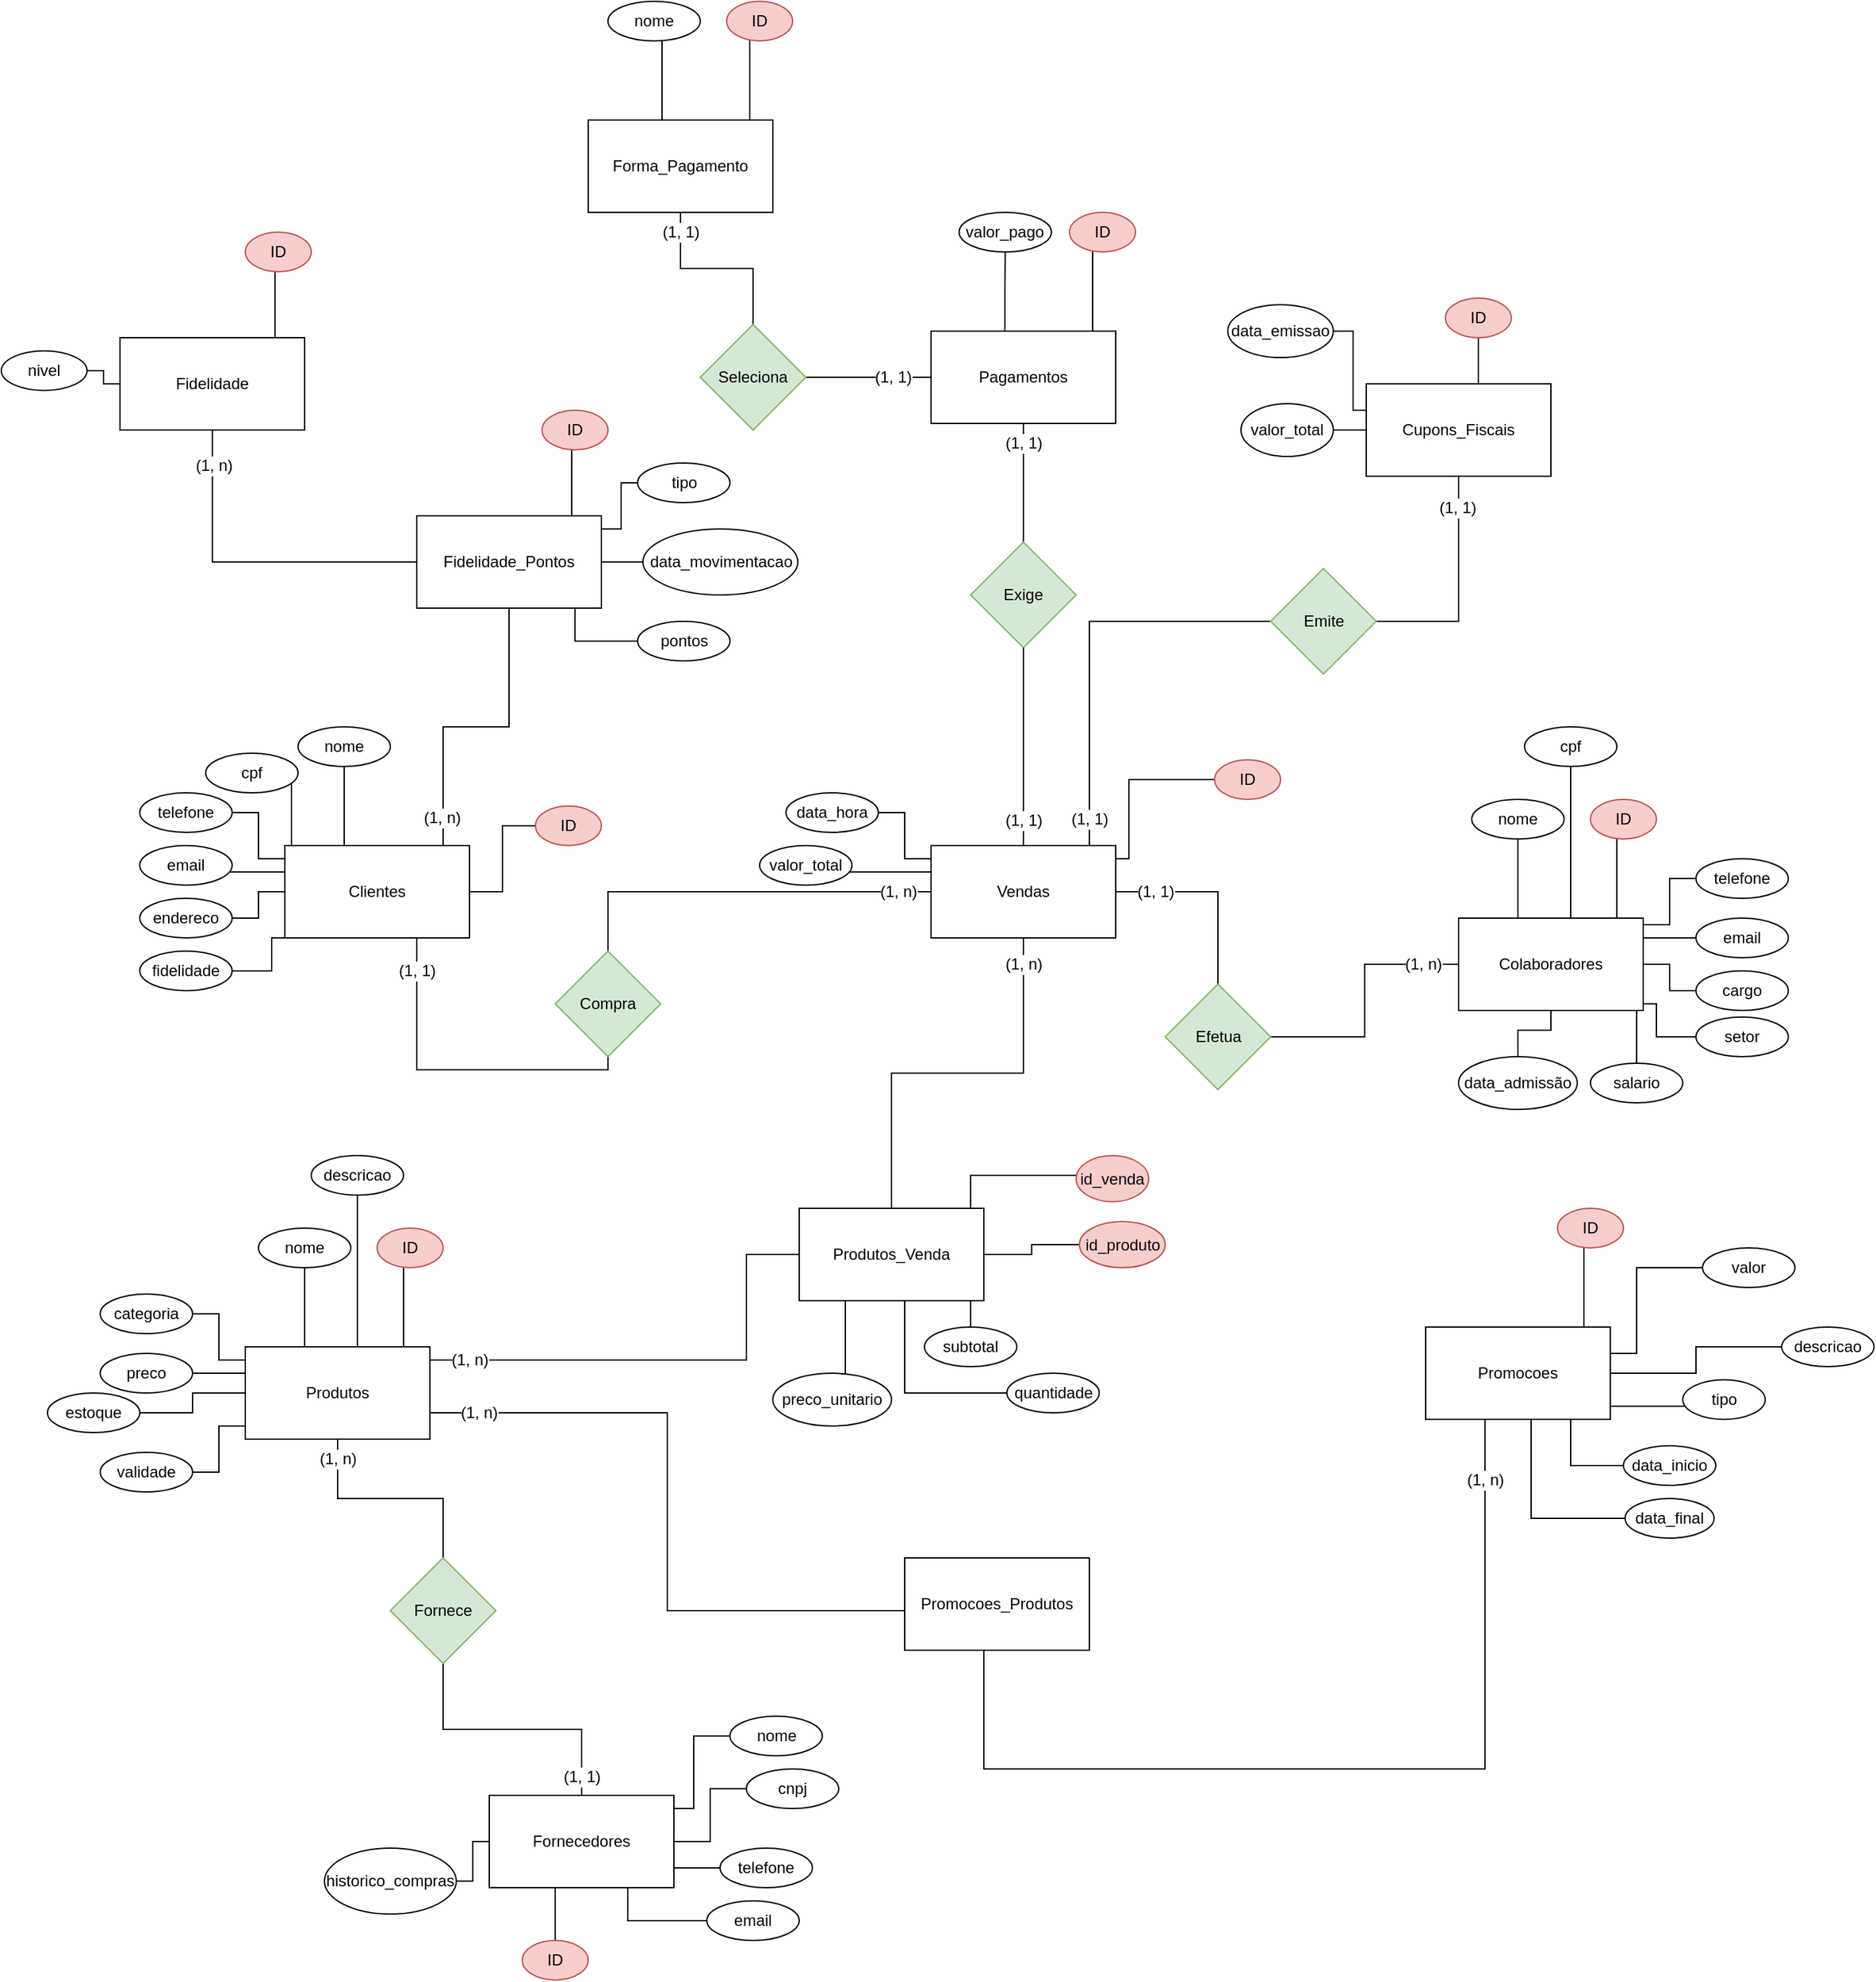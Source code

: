 <mxfile version="26.0.11">
  <diagram name="Página-1" id="WenWml29tyEXJORJTeBx">
    <mxGraphModel dx="1576" dy="1546" grid="1" gridSize="10" guides="1" tooltips="1" connect="1" arrows="1" fold="1" page="0" pageScale="1" pageWidth="1169" pageHeight="827" math="0" shadow="0">
      <root>
        <mxCell id="0" />
        <mxCell id="1" parent="0" />
        <mxCell id="MehZxR0ri4t-mRPPWg_Q-198" style="edgeStyle=orthogonalEdgeStyle;rounded=0;orthogonalLoop=1;jettySize=auto;html=1;fontSize=12;startSize=8;endSize=8;endArrow=none;startFill=0;" edge="1" parent="1" source="MehZxR0ri4t-mRPPWg_Q-12" target="MehZxR0ri4t-mRPPWg_Q-197">
          <mxGeometry relative="1" as="geometry">
            <Array as="points">
              <mxPoint x="10" y="150" />
              <mxPoint x="155" y="150" />
            </Array>
          </mxGeometry>
        </mxCell>
        <mxCell id="MehZxR0ri4t-mRPPWg_Q-203" value="(1, 1)" style="edgeLabel;html=1;align=center;verticalAlign=middle;resizable=0;points=[];fontSize=12;" vertex="1" connectable="0" parent="MehZxR0ri4t-mRPPWg_Q-198">
          <mxGeometry x="-0.626" y="2" relative="1" as="geometry">
            <mxPoint x="-2" y="-23" as="offset" />
          </mxGeometry>
        </mxCell>
        <mxCell id="MehZxR0ri4t-mRPPWg_Q-255" style="edgeStyle=orthogonalEdgeStyle;rounded=0;orthogonalLoop=1;jettySize=auto;html=1;fontSize=12;startSize=8;endSize=8;endArrow=none;startFill=0;" edge="1" parent="1" source="MehZxR0ri4t-mRPPWg_Q-12" target="MehZxR0ri4t-mRPPWg_Q-246">
          <mxGeometry relative="1" as="geometry">
            <Array as="points">
              <mxPoint x="30" y="-110" />
              <mxPoint x="80" y="-110" />
            </Array>
          </mxGeometry>
        </mxCell>
        <mxCell id="MehZxR0ri4t-mRPPWg_Q-258" value="(1, n)" style="edgeLabel;html=1;align=center;verticalAlign=middle;resizable=0;points=[];fontSize=12;" vertex="1" connectable="0" parent="MehZxR0ri4t-mRPPWg_Q-255">
          <mxGeometry x="-0.818" y="1" relative="1" as="geometry">
            <mxPoint as="offset" />
          </mxGeometry>
        </mxCell>
        <mxCell id="MehZxR0ri4t-mRPPWg_Q-12" value="Clientes" style="whiteSpace=wrap;html=1;" vertex="1" parent="1">
          <mxGeometry x="-90" y="-20" width="140" height="70" as="geometry" />
        </mxCell>
        <mxCell id="MehZxR0ri4t-mRPPWg_Q-23" style="edgeStyle=elbowEdgeStyle;rounded=0;orthogonalLoop=1;jettySize=auto;html=1;fontSize=12;startSize=8;endSize=8;endArrow=none;startFill=0;" edge="1" parent="1" source="MehZxR0ri4t-mRPPWg_Q-15" target="MehZxR0ri4t-mRPPWg_Q-12">
          <mxGeometry relative="1" as="geometry" />
        </mxCell>
        <mxCell id="MehZxR0ri4t-mRPPWg_Q-15" value="ID" style="ellipse;whiteSpace=wrap;html=1;align=center;fillColor=#f8cecc;strokeColor=#b85450;" vertex="1" parent="1">
          <mxGeometry x="100" y="-50" width="50" height="30" as="geometry" />
        </mxCell>
        <mxCell id="MehZxR0ri4t-mRPPWg_Q-24" style="edgeStyle=elbowEdgeStyle;rounded=0;orthogonalLoop=1;jettySize=auto;html=1;fontSize=12;startSize=8;endSize=8;endArrow=none;startFill=0;" edge="1" parent="1" source="MehZxR0ri4t-mRPPWg_Q-16" target="MehZxR0ri4t-mRPPWg_Q-12">
          <mxGeometry relative="1" as="geometry" />
        </mxCell>
        <mxCell id="MehZxR0ri4t-mRPPWg_Q-16" value="nome" style="ellipse;whiteSpace=wrap;html=1;align=center;" vertex="1" parent="1">
          <mxGeometry x="-80" y="-110" width="70" height="30" as="geometry" />
        </mxCell>
        <mxCell id="MehZxR0ri4t-mRPPWg_Q-25" style="edgeStyle=elbowEdgeStyle;rounded=0;orthogonalLoop=1;jettySize=auto;html=1;fontSize=12;startSize=8;endSize=8;endArrow=none;startFill=0;" edge="1" parent="1" source="MehZxR0ri4t-mRPPWg_Q-17" target="MehZxR0ri4t-mRPPWg_Q-12">
          <mxGeometry relative="1" as="geometry" />
        </mxCell>
        <mxCell id="MehZxR0ri4t-mRPPWg_Q-17" value="cpf" style="ellipse;whiteSpace=wrap;html=1;align=center;" vertex="1" parent="1">
          <mxGeometry x="-150" y="-90" width="70" height="30" as="geometry" />
        </mxCell>
        <mxCell id="MehZxR0ri4t-mRPPWg_Q-18" value="telefone" style="ellipse;whiteSpace=wrap;html=1;align=center;" vertex="1" parent="1">
          <mxGeometry x="-200" y="-60" width="70" height="30" as="geometry" />
        </mxCell>
        <mxCell id="MehZxR0ri4t-mRPPWg_Q-27" style="edgeStyle=elbowEdgeStyle;rounded=0;orthogonalLoop=1;jettySize=auto;html=1;fontSize=12;startSize=8;endSize=8;endArrow=none;startFill=0;" edge="1" parent="1" source="MehZxR0ri4t-mRPPWg_Q-19" target="MehZxR0ri4t-mRPPWg_Q-12">
          <mxGeometry relative="1" as="geometry">
            <Array as="points">
              <mxPoint x="-100" />
            </Array>
          </mxGeometry>
        </mxCell>
        <mxCell id="MehZxR0ri4t-mRPPWg_Q-19" value="email" style="ellipse;whiteSpace=wrap;html=1;align=center;" vertex="1" parent="1">
          <mxGeometry x="-200" y="-20" width="70" height="30" as="geometry" />
        </mxCell>
        <mxCell id="MehZxR0ri4t-mRPPWg_Q-29" style="edgeStyle=elbowEdgeStyle;rounded=0;orthogonalLoop=1;jettySize=auto;html=1;fontSize=12;startSize=8;endSize=8;endArrow=none;startFill=0;" edge="1" parent="1" source="MehZxR0ri4t-mRPPWg_Q-20" target="MehZxR0ri4t-mRPPWg_Q-12">
          <mxGeometry relative="1" as="geometry" />
        </mxCell>
        <mxCell id="MehZxR0ri4t-mRPPWg_Q-20" value="endereco" style="ellipse;whiteSpace=wrap;html=1;align=center;" vertex="1" parent="1">
          <mxGeometry x="-200" y="20" width="70" height="30" as="geometry" />
        </mxCell>
        <mxCell id="MehZxR0ri4t-mRPPWg_Q-30" style="edgeStyle=elbowEdgeStyle;rounded=0;orthogonalLoop=1;jettySize=auto;html=1;fontSize=12;startSize=8;endSize=8;endArrow=none;startFill=0;" edge="1" parent="1" source="MehZxR0ri4t-mRPPWg_Q-21" target="MehZxR0ri4t-mRPPWg_Q-12">
          <mxGeometry relative="1" as="geometry">
            <Array as="points">
              <mxPoint x="-100" y="50" />
            </Array>
          </mxGeometry>
        </mxCell>
        <mxCell id="MehZxR0ri4t-mRPPWg_Q-21" value="fidelidade" style="ellipse;whiteSpace=wrap;html=1;align=center;" vertex="1" parent="1">
          <mxGeometry x="-200" y="60" width="70" height="30" as="geometry" />
        </mxCell>
        <mxCell id="MehZxR0ri4t-mRPPWg_Q-26" style="edgeStyle=elbowEdgeStyle;rounded=0;orthogonalLoop=1;jettySize=auto;html=1;fontSize=12;startSize=8;endSize=8;endArrow=none;startFill=0;" edge="1" parent="1" source="MehZxR0ri4t-mRPPWg_Q-18" target="MehZxR0ri4t-mRPPWg_Q-12">
          <mxGeometry relative="1" as="geometry">
            <mxPoint x="-10" y="20" as="targetPoint" />
            <Array as="points">
              <mxPoint x="-110" y="-10" />
            </Array>
          </mxGeometry>
        </mxCell>
        <mxCell id="MehZxR0ri4t-mRPPWg_Q-193" style="edgeStyle=orthogonalEdgeStyle;rounded=0;orthogonalLoop=1;jettySize=auto;html=1;exitX=0;exitY=0.5;exitDx=0;exitDy=0;fontSize=12;startSize=8;endSize=8;endArrow=none;startFill=0;" edge="1" parent="1" source="MehZxR0ri4t-mRPPWg_Q-36" target="MehZxR0ri4t-mRPPWg_Q-192">
          <mxGeometry relative="1" as="geometry" />
        </mxCell>
        <mxCell id="MehZxR0ri4t-mRPPWg_Q-205" value="(1, n)" style="edgeLabel;html=1;align=center;verticalAlign=middle;resizable=0;points=[];fontSize=12;" vertex="1" connectable="0" parent="MehZxR0ri4t-mRPPWg_Q-193">
          <mxGeometry x="-0.565" relative="1" as="geometry">
            <mxPoint x="16" as="offset" />
          </mxGeometry>
        </mxCell>
        <mxCell id="MehZxR0ri4t-mRPPWg_Q-36" value="Colaboradores" style="whiteSpace=wrap;html=1;" vertex="1" parent="1">
          <mxGeometry x="800" y="35" width="140" height="70" as="geometry" />
        </mxCell>
        <mxCell id="MehZxR0ri4t-mRPPWg_Q-37" style="edgeStyle=elbowEdgeStyle;rounded=0;orthogonalLoop=1;jettySize=auto;html=1;fontSize=12;startSize=8;endSize=8;endArrow=none;startFill=0;" edge="1" source="MehZxR0ri4t-mRPPWg_Q-38" target="MehZxR0ri4t-mRPPWg_Q-36" parent="1">
          <mxGeometry relative="1" as="geometry" />
        </mxCell>
        <mxCell id="MehZxR0ri4t-mRPPWg_Q-38" value="ID" style="ellipse;whiteSpace=wrap;html=1;align=center;fillColor=#f8cecc;strokeColor=#b85450;" vertex="1" parent="1">
          <mxGeometry x="900" y="-55" width="50" height="30" as="geometry" />
        </mxCell>
        <mxCell id="MehZxR0ri4t-mRPPWg_Q-39" style="edgeStyle=elbowEdgeStyle;rounded=0;orthogonalLoop=1;jettySize=auto;html=1;fontSize=12;startSize=8;endSize=8;endArrow=none;startFill=0;" edge="1" source="MehZxR0ri4t-mRPPWg_Q-40" target="MehZxR0ri4t-mRPPWg_Q-36" parent="1">
          <mxGeometry relative="1" as="geometry" />
        </mxCell>
        <mxCell id="MehZxR0ri4t-mRPPWg_Q-40" value="nome" style="ellipse;whiteSpace=wrap;html=1;align=center;" vertex="1" parent="1">
          <mxGeometry x="810" y="-55" width="70" height="30" as="geometry" />
        </mxCell>
        <mxCell id="MehZxR0ri4t-mRPPWg_Q-41" style="edgeStyle=elbowEdgeStyle;rounded=0;orthogonalLoop=1;jettySize=auto;html=1;fontSize=12;startSize=8;endSize=8;endArrow=none;startFill=0;" edge="1" source="MehZxR0ri4t-mRPPWg_Q-42" target="MehZxR0ri4t-mRPPWg_Q-36" parent="1">
          <mxGeometry relative="1" as="geometry" />
        </mxCell>
        <mxCell id="MehZxR0ri4t-mRPPWg_Q-42" value="cpf" style="ellipse;whiteSpace=wrap;html=1;align=center;" vertex="1" parent="1">
          <mxGeometry x="850" y="-110" width="70" height="30" as="geometry" />
        </mxCell>
        <mxCell id="MehZxR0ri4t-mRPPWg_Q-43" value="telefone" style="ellipse;whiteSpace=wrap;html=1;align=center;" vertex="1" parent="1">
          <mxGeometry x="980" y="-10" width="70" height="30" as="geometry" />
        </mxCell>
        <mxCell id="MehZxR0ri4t-mRPPWg_Q-44" style="edgeStyle=elbowEdgeStyle;rounded=0;orthogonalLoop=1;jettySize=auto;html=1;fontSize=12;startSize=8;endSize=8;endArrow=none;startFill=0;" edge="1" source="MehZxR0ri4t-mRPPWg_Q-45" target="MehZxR0ri4t-mRPPWg_Q-36" parent="1">
          <mxGeometry relative="1" as="geometry">
            <Array as="points">
              <mxPoint x="940" y="60" />
            </Array>
          </mxGeometry>
        </mxCell>
        <mxCell id="MehZxR0ri4t-mRPPWg_Q-45" value="email" style="ellipse;whiteSpace=wrap;html=1;align=center;" vertex="1" parent="1">
          <mxGeometry x="980" y="35" width="70" height="30" as="geometry" />
        </mxCell>
        <mxCell id="MehZxR0ri4t-mRPPWg_Q-46" style="edgeStyle=elbowEdgeStyle;rounded=0;orthogonalLoop=1;jettySize=auto;html=1;fontSize=12;startSize=8;endSize=8;endArrow=none;startFill=0;" edge="1" source="MehZxR0ri4t-mRPPWg_Q-47" target="MehZxR0ri4t-mRPPWg_Q-36" parent="1">
          <mxGeometry relative="1" as="geometry" />
        </mxCell>
        <mxCell id="MehZxR0ri4t-mRPPWg_Q-47" value="cargo" style="ellipse;whiteSpace=wrap;html=1;align=center;" vertex="1" parent="1">
          <mxGeometry x="980" y="75" width="70" height="30" as="geometry" />
        </mxCell>
        <mxCell id="MehZxR0ri4t-mRPPWg_Q-48" style="edgeStyle=elbowEdgeStyle;rounded=0;orthogonalLoop=1;jettySize=auto;html=1;fontSize=12;startSize=8;endSize=8;endArrow=none;startFill=0;" edge="1" source="MehZxR0ri4t-mRPPWg_Q-49" target="MehZxR0ri4t-mRPPWg_Q-36" parent="1">
          <mxGeometry relative="1" as="geometry">
            <Array as="points">
              <mxPoint x="950" y="100" />
            </Array>
          </mxGeometry>
        </mxCell>
        <mxCell id="MehZxR0ri4t-mRPPWg_Q-49" value="setor" style="ellipse;whiteSpace=wrap;html=1;align=center;" vertex="1" parent="1">
          <mxGeometry x="980" y="110" width="70" height="30" as="geometry" />
        </mxCell>
        <mxCell id="MehZxR0ri4t-mRPPWg_Q-50" style="edgeStyle=elbowEdgeStyle;rounded=0;orthogonalLoop=1;jettySize=auto;html=1;fontSize=12;startSize=8;endSize=8;endArrow=none;startFill=0;" edge="1" source="MehZxR0ri4t-mRPPWg_Q-43" target="MehZxR0ri4t-mRPPWg_Q-36" parent="1">
          <mxGeometry relative="1" as="geometry">
            <mxPoint x="880" y="75" as="targetPoint" />
            <Array as="points">
              <mxPoint x="960" y="40" />
            </Array>
          </mxGeometry>
        </mxCell>
        <mxCell id="MehZxR0ri4t-mRPPWg_Q-57" style="edgeStyle=orthogonalEdgeStyle;rounded=0;orthogonalLoop=1;jettySize=auto;html=1;fontSize=12;startSize=8;endSize=8;endArrow=none;startFill=0;" edge="1" parent="1" source="MehZxR0ri4t-mRPPWg_Q-55" target="MehZxR0ri4t-mRPPWg_Q-36">
          <mxGeometry relative="1" as="geometry">
            <Array as="points">
              <mxPoint x="930" y="165" />
            </Array>
          </mxGeometry>
        </mxCell>
        <mxCell id="MehZxR0ri4t-mRPPWg_Q-55" value="salario" style="ellipse;whiteSpace=wrap;html=1;align=center;" vertex="1" parent="1">
          <mxGeometry x="900" y="145" width="70" height="30" as="geometry" />
        </mxCell>
        <mxCell id="MehZxR0ri4t-mRPPWg_Q-58" style="edgeStyle=orthogonalEdgeStyle;rounded=0;orthogonalLoop=1;jettySize=auto;html=1;fontSize=12;startSize=8;endSize=8;endArrow=none;startFill=0;" edge="1" parent="1" source="MehZxR0ri4t-mRPPWg_Q-56" target="MehZxR0ri4t-mRPPWg_Q-36">
          <mxGeometry relative="1" as="geometry" />
        </mxCell>
        <mxCell id="MehZxR0ri4t-mRPPWg_Q-56" value="data_admissão" style="ellipse;whiteSpace=wrap;html=1;align=center;" vertex="1" parent="1">
          <mxGeometry x="800" y="140" width="90" height="40" as="geometry" />
        </mxCell>
        <mxCell id="MehZxR0ri4t-mRPPWg_Q-61" value="Fornecedores" style="whiteSpace=wrap;html=1;" vertex="1" parent="1">
          <mxGeometry x="65" y="700" width="140" height="70" as="geometry" />
        </mxCell>
        <mxCell id="MehZxR0ri4t-mRPPWg_Q-62" style="edgeStyle=elbowEdgeStyle;rounded=0;orthogonalLoop=1;jettySize=auto;html=1;fontSize=12;startSize=8;endSize=8;endArrow=none;startFill=0;" edge="1" source="MehZxR0ri4t-mRPPWg_Q-63" target="MehZxR0ri4t-mRPPWg_Q-61" parent="1">
          <mxGeometry relative="1" as="geometry" />
        </mxCell>
        <mxCell id="MehZxR0ri4t-mRPPWg_Q-63" value="ID" style="ellipse;whiteSpace=wrap;html=1;align=center;fillColor=#f8cecc;strokeColor=#b85450;" vertex="1" parent="1">
          <mxGeometry x="90" y="810" width="50" height="30" as="geometry" />
        </mxCell>
        <mxCell id="MehZxR0ri4t-mRPPWg_Q-64" style="edgeStyle=elbowEdgeStyle;rounded=0;orthogonalLoop=1;jettySize=auto;html=1;fontSize=12;startSize=8;endSize=8;endArrow=none;startFill=0;" edge="1" source="MehZxR0ri4t-mRPPWg_Q-65" target="MehZxR0ri4t-mRPPWg_Q-61" parent="1">
          <mxGeometry relative="1" as="geometry">
            <Array as="points">
              <mxPoint x="220" y="710" />
            </Array>
          </mxGeometry>
        </mxCell>
        <mxCell id="MehZxR0ri4t-mRPPWg_Q-65" value="nome" style="ellipse;whiteSpace=wrap;html=1;align=center;" vertex="1" parent="1">
          <mxGeometry x="247.5" y="640" width="70" height="30" as="geometry" />
        </mxCell>
        <mxCell id="MehZxR0ri4t-mRPPWg_Q-66" style="edgeStyle=elbowEdgeStyle;rounded=0;orthogonalLoop=1;jettySize=auto;html=1;fontSize=12;startSize=8;endSize=8;endArrow=none;startFill=0;" edge="1" source="MehZxR0ri4t-mRPPWg_Q-67" target="MehZxR0ri4t-mRPPWg_Q-61" parent="1">
          <mxGeometry relative="1" as="geometry" />
        </mxCell>
        <mxCell id="MehZxR0ri4t-mRPPWg_Q-67" value="cnpj" style="ellipse;whiteSpace=wrap;html=1;align=center;" vertex="1" parent="1">
          <mxGeometry x="260" y="680" width="70" height="30" as="geometry" />
        </mxCell>
        <mxCell id="MehZxR0ri4t-mRPPWg_Q-68" value="telefone" style="ellipse;whiteSpace=wrap;html=1;align=center;" vertex="1" parent="1">
          <mxGeometry x="240" y="740" width="70" height="30" as="geometry" />
        </mxCell>
        <mxCell id="MehZxR0ri4t-mRPPWg_Q-69" style="edgeStyle=elbowEdgeStyle;rounded=0;orthogonalLoop=1;jettySize=auto;html=1;fontSize=12;startSize=8;endSize=8;endArrow=none;startFill=0;" edge="1" source="MehZxR0ri4t-mRPPWg_Q-70" target="MehZxR0ri4t-mRPPWg_Q-61" parent="1">
          <mxGeometry relative="1" as="geometry">
            <Array as="points">
              <mxPoint x="170" y="795" />
            </Array>
          </mxGeometry>
        </mxCell>
        <mxCell id="MehZxR0ri4t-mRPPWg_Q-70" value="email" style="ellipse;whiteSpace=wrap;html=1;align=center;" vertex="1" parent="1">
          <mxGeometry x="230" y="780" width="70" height="30" as="geometry" />
        </mxCell>
        <mxCell id="MehZxR0ri4t-mRPPWg_Q-71" style="edgeStyle=elbowEdgeStyle;rounded=0;orthogonalLoop=1;jettySize=auto;html=1;fontSize=12;startSize=8;endSize=8;endArrow=none;startFill=0;" edge="1" source="MehZxR0ri4t-mRPPWg_Q-72" target="MehZxR0ri4t-mRPPWg_Q-61" parent="1">
          <mxGeometry relative="1" as="geometry" />
        </mxCell>
        <mxCell id="MehZxR0ri4t-mRPPWg_Q-72" value="historico_compras" style="ellipse;whiteSpace=wrap;html=1;align=center;" vertex="1" parent="1">
          <mxGeometry x="-60" y="740" width="100" height="50" as="geometry" />
        </mxCell>
        <mxCell id="MehZxR0ri4t-mRPPWg_Q-75" style="edgeStyle=elbowEdgeStyle;rounded=0;orthogonalLoop=1;jettySize=auto;html=1;fontSize=12;startSize=8;endSize=8;endArrow=none;startFill=0;" edge="1" source="MehZxR0ri4t-mRPPWg_Q-68" target="MehZxR0ri4t-mRPPWg_Q-61" parent="1">
          <mxGeometry relative="1" as="geometry">
            <mxPoint x="145" y="740" as="targetPoint" />
            <Array as="points">
              <mxPoint x="260" y="750" />
            </Array>
          </mxGeometry>
        </mxCell>
        <mxCell id="MehZxR0ri4t-mRPPWg_Q-213" style="edgeStyle=orthogonalEdgeStyle;rounded=0;orthogonalLoop=1;jettySize=auto;html=1;fontSize=12;startSize=8;endSize=8;endArrow=none;startFill=0;" edge="1" parent="1" source="MehZxR0ri4t-mRPPWg_Q-76" target="MehZxR0ri4t-mRPPWg_Q-155">
          <mxGeometry relative="1" as="geometry">
            <Array as="points">
              <mxPoint x="260" y="370" />
              <mxPoint x="260" y="290" />
            </Array>
          </mxGeometry>
        </mxCell>
        <mxCell id="MehZxR0ri4t-mRPPWg_Q-217" value="(1, n)" style="edgeLabel;html=1;align=center;verticalAlign=middle;resizable=0;points=[];fontSize=12;" vertex="1" connectable="0" parent="MehZxR0ri4t-mRPPWg_Q-213">
          <mxGeometry x="-0.883" relative="1" as="geometry">
            <mxPoint x="9" as="offset" />
          </mxGeometry>
        </mxCell>
        <mxCell id="MehZxR0ri4t-mRPPWg_Q-226" style="edgeStyle=orthogonalEdgeStyle;rounded=0;orthogonalLoop=1;jettySize=auto;html=1;fontSize=12;startSize=8;endSize=8;endArrow=none;startFill=0;" edge="1" parent="1" source="MehZxR0ri4t-mRPPWg_Q-76" target="MehZxR0ri4t-mRPPWg_Q-181">
          <mxGeometry relative="1" as="geometry">
            <mxPoint x="195" y="470" as="targetPoint" />
            <Array as="points">
              <mxPoint x="200" y="410" />
              <mxPoint x="200" y="560" />
            </Array>
          </mxGeometry>
        </mxCell>
        <mxCell id="MehZxR0ri4t-mRPPWg_Q-228" value="(1, n)" style="edgeLabel;html=1;align=center;verticalAlign=middle;resizable=0;points=[];fontSize=12;" vertex="1" connectable="0" parent="MehZxR0ri4t-mRPPWg_Q-226">
          <mxGeometry x="-0.882" y="1" relative="1" as="geometry">
            <mxPoint x="7" y="1" as="offset" />
          </mxGeometry>
        </mxCell>
        <mxCell id="MehZxR0ri4t-mRPPWg_Q-76" value="Produtos" style="whiteSpace=wrap;html=1;" vertex="1" parent="1">
          <mxGeometry x="-120" y="360" width="140" height="70" as="geometry" />
        </mxCell>
        <mxCell id="MehZxR0ri4t-mRPPWg_Q-77" style="edgeStyle=elbowEdgeStyle;rounded=0;orthogonalLoop=1;jettySize=auto;html=1;fontSize=12;startSize=8;endSize=8;endArrow=none;startFill=0;" edge="1" source="MehZxR0ri4t-mRPPWg_Q-78" target="MehZxR0ri4t-mRPPWg_Q-76" parent="1">
          <mxGeometry relative="1" as="geometry" />
        </mxCell>
        <mxCell id="MehZxR0ri4t-mRPPWg_Q-78" value="ID" style="ellipse;whiteSpace=wrap;html=1;align=center;fillColor=#f8cecc;strokeColor=#b85450;" vertex="1" parent="1">
          <mxGeometry x="-20" y="270" width="50" height="30" as="geometry" />
        </mxCell>
        <mxCell id="MehZxR0ri4t-mRPPWg_Q-79" style="edgeStyle=elbowEdgeStyle;rounded=0;orthogonalLoop=1;jettySize=auto;html=1;fontSize=12;startSize=8;endSize=8;endArrow=none;startFill=0;" edge="1" source="MehZxR0ri4t-mRPPWg_Q-80" target="MehZxR0ri4t-mRPPWg_Q-76" parent="1">
          <mxGeometry relative="1" as="geometry" />
        </mxCell>
        <mxCell id="MehZxR0ri4t-mRPPWg_Q-80" value="nome" style="ellipse;whiteSpace=wrap;html=1;align=center;" vertex="1" parent="1">
          <mxGeometry x="-110" y="270" width="70" height="30" as="geometry" />
        </mxCell>
        <mxCell id="MehZxR0ri4t-mRPPWg_Q-81" style="edgeStyle=elbowEdgeStyle;rounded=0;orthogonalLoop=1;jettySize=auto;html=1;fontSize=12;startSize=8;endSize=8;endArrow=none;startFill=0;" edge="1" source="MehZxR0ri4t-mRPPWg_Q-82" target="MehZxR0ri4t-mRPPWg_Q-76" parent="1">
          <mxGeometry relative="1" as="geometry" />
        </mxCell>
        <mxCell id="MehZxR0ri4t-mRPPWg_Q-82" value="descricao" style="ellipse;whiteSpace=wrap;html=1;align=center;" vertex="1" parent="1">
          <mxGeometry x="-70" y="215" width="70" height="30" as="geometry" />
        </mxCell>
        <mxCell id="MehZxR0ri4t-mRPPWg_Q-83" value="categoria" style="ellipse;whiteSpace=wrap;html=1;align=center;" vertex="1" parent="1">
          <mxGeometry x="-230" y="320" width="70" height="30" as="geometry" />
        </mxCell>
        <mxCell id="MehZxR0ri4t-mRPPWg_Q-84" style="edgeStyle=elbowEdgeStyle;rounded=0;orthogonalLoop=1;jettySize=auto;html=1;fontSize=12;startSize=8;endSize=8;endArrow=none;startFill=0;" edge="1" source="MehZxR0ri4t-mRPPWg_Q-85" target="MehZxR0ri4t-mRPPWg_Q-76" parent="1">
          <mxGeometry relative="1" as="geometry">
            <Array as="points">
              <mxPoint x="20" y="385" />
            </Array>
          </mxGeometry>
        </mxCell>
        <mxCell id="MehZxR0ri4t-mRPPWg_Q-85" value="preco" style="ellipse;whiteSpace=wrap;html=1;align=center;" vertex="1" parent="1">
          <mxGeometry x="-230" y="365" width="70" height="30" as="geometry" />
        </mxCell>
        <mxCell id="MehZxR0ri4t-mRPPWg_Q-86" style="edgeStyle=elbowEdgeStyle;rounded=0;orthogonalLoop=1;jettySize=auto;html=1;fontSize=12;startSize=8;endSize=8;endArrow=none;startFill=0;" edge="1" source="MehZxR0ri4t-mRPPWg_Q-87" target="MehZxR0ri4t-mRPPWg_Q-76" parent="1">
          <mxGeometry relative="1" as="geometry" />
        </mxCell>
        <mxCell id="MehZxR0ri4t-mRPPWg_Q-87" value="estoque" style="ellipse;whiteSpace=wrap;html=1;align=center;" vertex="1" parent="1">
          <mxGeometry x="-270" y="395" width="70" height="30" as="geometry" />
        </mxCell>
        <mxCell id="MehZxR0ri4t-mRPPWg_Q-88" style="edgeStyle=elbowEdgeStyle;rounded=0;orthogonalLoop=1;jettySize=auto;html=1;fontSize=12;startSize=8;endSize=8;endArrow=none;startFill=0;" edge="1" source="MehZxR0ri4t-mRPPWg_Q-89" target="MehZxR0ri4t-mRPPWg_Q-76" parent="1">
          <mxGeometry relative="1" as="geometry">
            <Array as="points">
              <mxPoint x="-140" y="420" />
            </Array>
          </mxGeometry>
        </mxCell>
        <mxCell id="MehZxR0ri4t-mRPPWg_Q-89" value="validade" style="ellipse;whiteSpace=wrap;html=1;align=center;" vertex="1" parent="1">
          <mxGeometry x="-230" y="440" width="70" height="30" as="geometry" />
        </mxCell>
        <mxCell id="MehZxR0ri4t-mRPPWg_Q-90" style="edgeStyle=elbowEdgeStyle;rounded=0;orthogonalLoop=1;jettySize=auto;html=1;fontSize=12;startSize=8;endSize=8;endArrow=none;startFill=0;" edge="1" source="MehZxR0ri4t-mRPPWg_Q-83" target="MehZxR0ri4t-mRPPWg_Q-76" parent="1">
          <mxGeometry relative="1" as="geometry">
            <mxPoint x="-40" y="400" as="targetPoint" />
            <Array as="points">
              <mxPoint x="-140" y="370" />
            </Array>
          </mxGeometry>
        </mxCell>
        <mxCell id="MehZxR0ri4t-mRPPWg_Q-196" style="edgeStyle=orthogonalEdgeStyle;rounded=0;orthogonalLoop=1;jettySize=auto;html=1;exitX=1;exitY=0.5;exitDx=0;exitDy=0;fontSize=12;startSize=8;endSize=8;endArrow=none;startFill=0;" edge="1" parent="1" source="MehZxR0ri4t-mRPPWg_Q-95" target="MehZxR0ri4t-mRPPWg_Q-192">
          <mxGeometry relative="1" as="geometry" />
        </mxCell>
        <mxCell id="MehZxR0ri4t-mRPPWg_Q-207" value="(1, 1)" style="edgeLabel;html=1;align=center;verticalAlign=middle;resizable=0;points=[];fontSize=12;" vertex="1" connectable="0" parent="MehZxR0ri4t-mRPPWg_Q-196">
          <mxGeometry x="-0.726" y="3" relative="1" as="geometry">
            <mxPoint x="10" y="3" as="offset" />
          </mxGeometry>
        </mxCell>
        <mxCell id="MehZxR0ri4t-mRPPWg_Q-200" style="edgeStyle=orthogonalEdgeStyle;rounded=0;orthogonalLoop=1;jettySize=auto;html=1;fontSize=12;startSize=8;endSize=8;endArrow=none;startFill=0;" edge="1" parent="1" source="MehZxR0ri4t-mRPPWg_Q-95" target="MehZxR0ri4t-mRPPWg_Q-197">
          <mxGeometry relative="1" as="geometry">
            <Array as="points">
              <mxPoint x="155" y="15" />
            </Array>
          </mxGeometry>
        </mxCell>
        <mxCell id="MehZxR0ri4t-mRPPWg_Q-204" value="(1, n)" style="edgeLabel;html=1;align=center;verticalAlign=middle;resizable=0;points=[];fontSize=12;" vertex="1" connectable="0" parent="MehZxR0ri4t-mRPPWg_Q-200">
          <mxGeometry x="-0.867" y="5" relative="1" as="geometry">
            <mxPoint x="-6" y="-5" as="offset" />
          </mxGeometry>
        </mxCell>
        <mxCell id="MehZxR0ri4t-mRPPWg_Q-214" style="edgeStyle=orthogonalEdgeStyle;rounded=0;orthogonalLoop=1;jettySize=auto;html=1;fontSize=12;startSize=8;endSize=8;endArrow=none;startFill=0;" edge="1" parent="1" source="MehZxR0ri4t-mRPPWg_Q-95" target="MehZxR0ri4t-mRPPWg_Q-155">
          <mxGeometry relative="1" as="geometry" />
        </mxCell>
        <mxCell id="MehZxR0ri4t-mRPPWg_Q-218" value="(1, n)" style="edgeLabel;html=1;align=center;verticalAlign=middle;resizable=0;points=[];fontSize=12;" vertex="1" connectable="0" parent="MehZxR0ri4t-mRPPWg_Q-214">
          <mxGeometry x="-0.937" y="-1" relative="1" as="geometry">
            <mxPoint x="1" y="10" as="offset" />
          </mxGeometry>
        </mxCell>
        <mxCell id="MehZxR0ri4t-mRPPWg_Q-95" value="Vendas" style="whiteSpace=wrap;html=1;" vertex="1" parent="1">
          <mxGeometry x="400" y="-20" width="140" height="70" as="geometry" />
        </mxCell>
        <mxCell id="MehZxR0ri4t-mRPPWg_Q-96" style="edgeStyle=elbowEdgeStyle;rounded=0;orthogonalLoop=1;jettySize=auto;html=1;fontSize=12;startSize=8;endSize=8;endArrow=none;startFill=0;" edge="1" source="MehZxR0ri4t-mRPPWg_Q-97" target="MehZxR0ri4t-mRPPWg_Q-95" parent="1">
          <mxGeometry relative="1" as="geometry">
            <Array as="points">
              <mxPoint x="550" y="-10" />
            </Array>
          </mxGeometry>
        </mxCell>
        <mxCell id="MehZxR0ri4t-mRPPWg_Q-97" value="ID" style="ellipse;whiteSpace=wrap;html=1;align=center;fillColor=#f8cecc;strokeColor=#b85450;" vertex="1" parent="1">
          <mxGeometry x="615" y="-85" width="50" height="30" as="geometry" />
        </mxCell>
        <mxCell id="MehZxR0ri4t-mRPPWg_Q-102" value="data_hora" style="ellipse;whiteSpace=wrap;html=1;align=center;" vertex="1" parent="1">
          <mxGeometry x="290" y="-60" width="70" height="30" as="geometry" />
        </mxCell>
        <mxCell id="MehZxR0ri4t-mRPPWg_Q-103" style="edgeStyle=elbowEdgeStyle;rounded=0;orthogonalLoop=1;jettySize=auto;html=1;fontSize=12;startSize=8;endSize=8;endArrow=none;startFill=0;" edge="1" source="MehZxR0ri4t-mRPPWg_Q-104" target="MehZxR0ri4t-mRPPWg_Q-95" parent="1">
          <mxGeometry relative="1" as="geometry">
            <Array as="points">
              <mxPoint x="390" />
            </Array>
          </mxGeometry>
        </mxCell>
        <mxCell id="MehZxR0ri4t-mRPPWg_Q-104" value="valor_total" style="ellipse;whiteSpace=wrap;html=1;align=center;" vertex="1" parent="1">
          <mxGeometry x="270" y="-20" width="70" height="30" as="geometry" />
        </mxCell>
        <mxCell id="MehZxR0ri4t-mRPPWg_Q-107" style="edgeStyle=elbowEdgeStyle;rounded=0;orthogonalLoop=1;jettySize=auto;html=1;fontSize=12;startSize=8;endSize=8;endArrow=none;startFill=0;" edge="1" source="MehZxR0ri4t-mRPPWg_Q-102" target="MehZxR0ri4t-mRPPWg_Q-95" parent="1">
          <mxGeometry relative="1" as="geometry">
            <mxPoint x="480" y="20" as="targetPoint" />
            <Array as="points">
              <mxPoint x="380" y="-10" />
            </Array>
          </mxGeometry>
        </mxCell>
        <mxCell id="MehZxR0ri4t-mRPPWg_Q-235" style="edgeStyle=orthogonalEdgeStyle;rounded=0;orthogonalLoop=1;jettySize=auto;html=1;fontSize=12;startSize=8;endSize=8;endArrow=none;startFill=0;" edge="1" parent="1" source="MehZxR0ri4t-mRPPWg_Q-108" target="MehZxR0ri4t-mRPPWg_Q-234">
          <mxGeometry relative="1" as="geometry" />
        </mxCell>
        <mxCell id="MehZxR0ri4t-mRPPWg_Q-242" value="(1, 1)" style="edgeLabel;html=1;align=center;verticalAlign=middle;resizable=0;points=[];fontSize=12;" vertex="1" connectable="0" parent="MehZxR0ri4t-mRPPWg_Q-235">
          <mxGeometry x="-0.68" relative="1" as="geometry">
            <mxPoint as="offset" />
          </mxGeometry>
        </mxCell>
        <mxCell id="MehZxR0ri4t-mRPPWg_Q-108" value="Pagamentos" style="whiteSpace=wrap;html=1;" vertex="1" parent="1">
          <mxGeometry x="400" y="-410" width="140" height="70" as="geometry" />
        </mxCell>
        <mxCell id="MehZxR0ri4t-mRPPWg_Q-109" style="edgeStyle=elbowEdgeStyle;rounded=0;orthogonalLoop=1;jettySize=auto;html=1;fontSize=12;startSize=8;endSize=8;endArrow=none;startFill=0;" edge="1" source="MehZxR0ri4t-mRPPWg_Q-110" target="MehZxR0ri4t-mRPPWg_Q-108" parent="1">
          <mxGeometry relative="1" as="geometry" />
        </mxCell>
        <mxCell id="MehZxR0ri4t-mRPPWg_Q-110" value="ID" style="ellipse;whiteSpace=wrap;html=1;align=center;fillColor=#f8cecc;strokeColor=#b85450;" vertex="1" parent="1">
          <mxGeometry x="505" y="-500" width="50" height="30" as="geometry" />
        </mxCell>
        <mxCell id="MehZxR0ri4t-mRPPWg_Q-116" style="edgeStyle=elbowEdgeStyle;rounded=0;orthogonalLoop=1;jettySize=auto;html=1;fontSize=12;startSize=8;endSize=8;endArrow=none;startFill=0;" edge="1" source="MehZxR0ri4t-mRPPWg_Q-117" target="MehZxR0ri4t-mRPPWg_Q-108" parent="1">
          <mxGeometry relative="1" as="geometry">
            <Array as="points">
              <mxPoint x="456" y="-440" />
            </Array>
          </mxGeometry>
        </mxCell>
        <mxCell id="MehZxR0ri4t-mRPPWg_Q-117" value="valor_pago" style="ellipse;whiteSpace=wrap;html=1;align=center;" vertex="1" parent="1">
          <mxGeometry x="421.25" y="-500" width="70" height="30" as="geometry" />
        </mxCell>
        <mxCell id="MehZxR0ri4t-mRPPWg_Q-121" value="Cupons_Fiscais" style="whiteSpace=wrap;html=1;" vertex="1" parent="1">
          <mxGeometry x="730" y="-370" width="140" height="70" as="geometry" />
        </mxCell>
        <mxCell id="MehZxR0ri4t-mRPPWg_Q-122" style="edgeStyle=elbowEdgeStyle;rounded=0;orthogonalLoop=1;jettySize=auto;html=1;fontSize=12;startSize=8;endSize=8;endArrow=none;startFill=0;" edge="1" source="MehZxR0ri4t-mRPPWg_Q-123" target="MehZxR0ri4t-mRPPWg_Q-121" parent="1">
          <mxGeometry relative="1" as="geometry" />
        </mxCell>
        <mxCell id="MehZxR0ri4t-mRPPWg_Q-123" value="ID" style="ellipse;whiteSpace=wrap;html=1;align=center;fillColor=#f8cecc;strokeColor=#b85450;" vertex="1" parent="1">
          <mxGeometry x="790" y="-435" width="50" height="30" as="geometry" />
        </mxCell>
        <mxCell id="MehZxR0ri4t-mRPPWg_Q-126" style="edgeStyle=elbowEdgeStyle;rounded=0;orthogonalLoop=1;jettySize=auto;html=1;fontSize=12;startSize=8;endSize=8;endArrow=none;startFill=0;" edge="1" source="MehZxR0ri4t-mRPPWg_Q-127" target="MehZxR0ri4t-mRPPWg_Q-121" parent="1">
          <mxGeometry relative="1" as="geometry">
            <Array as="points">
              <mxPoint x="720" y="-350" />
            </Array>
          </mxGeometry>
        </mxCell>
        <mxCell id="MehZxR0ri4t-mRPPWg_Q-127" value="data_emissao" style="ellipse;whiteSpace=wrap;html=1;align=center;" vertex="1" parent="1">
          <mxGeometry x="625" y="-430" width="80" height="40" as="geometry" />
        </mxCell>
        <mxCell id="MehZxR0ri4t-mRPPWg_Q-128" style="edgeStyle=elbowEdgeStyle;rounded=0;orthogonalLoop=1;jettySize=auto;html=1;fontSize=12;startSize=8;endSize=8;endArrow=none;startFill=0;" edge="1" source="MehZxR0ri4t-mRPPWg_Q-129" target="MehZxR0ri4t-mRPPWg_Q-121" parent="1">
          <mxGeometry relative="1" as="geometry" />
        </mxCell>
        <mxCell id="MehZxR0ri4t-mRPPWg_Q-129" value="valor_total" style="ellipse;whiteSpace=wrap;html=1;align=center;" vertex="1" parent="1">
          <mxGeometry x="635" y="-355" width="70" height="40" as="geometry" />
        </mxCell>
        <mxCell id="MehZxR0ri4t-mRPPWg_Q-130" value="Fidelidade" style="whiteSpace=wrap;html=1;" vertex="1" parent="1">
          <mxGeometry x="-215" y="-405" width="140" height="70" as="geometry" />
        </mxCell>
        <mxCell id="MehZxR0ri4t-mRPPWg_Q-131" style="edgeStyle=elbowEdgeStyle;rounded=0;orthogonalLoop=1;jettySize=auto;html=1;fontSize=12;startSize=8;endSize=8;endArrow=none;startFill=0;" edge="1" source="MehZxR0ri4t-mRPPWg_Q-132" target="MehZxR0ri4t-mRPPWg_Q-130" parent="1">
          <mxGeometry relative="1" as="geometry" />
        </mxCell>
        <mxCell id="MehZxR0ri4t-mRPPWg_Q-132" value="ID" style="ellipse;whiteSpace=wrap;html=1;align=center;fillColor=#f8cecc;strokeColor=#b85450;" vertex="1" parent="1">
          <mxGeometry x="-120" y="-485" width="50" height="30" as="geometry" />
        </mxCell>
        <mxCell id="MehZxR0ri4t-mRPPWg_Q-137" style="edgeStyle=elbowEdgeStyle;rounded=0;orthogonalLoop=1;jettySize=auto;html=1;fontSize=12;startSize=8;endSize=8;endArrow=none;startFill=0;" edge="1" source="MehZxR0ri4t-mRPPWg_Q-138" target="MehZxR0ri4t-mRPPWg_Q-130" parent="1">
          <mxGeometry relative="1" as="geometry" />
        </mxCell>
        <mxCell id="MehZxR0ri4t-mRPPWg_Q-138" value="nivel" style="ellipse;whiteSpace=wrap;html=1;align=center;" vertex="1" parent="1">
          <mxGeometry x="-305" y="-395" width="65" height="30" as="geometry" />
        </mxCell>
        <mxCell id="MehZxR0ri4t-mRPPWg_Q-227" style="edgeStyle=orthogonalEdgeStyle;rounded=0;orthogonalLoop=1;jettySize=auto;html=1;fontSize=12;startSize=8;endSize=8;endArrow=none;startFill=0;" edge="1" parent="1" source="MehZxR0ri4t-mRPPWg_Q-141" target="MehZxR0ri4t-mRPPWg_Q-181">
          <mxGeometry relative="1" as="geometry">
            <mxPoint x="195" y="550" as="targetPoint" />
            <Array as="points">
              <mxPoint x="820" y="680" />
              <mxPoint x="440" y="680" />
            </Array>
          </mxGeometry>
        </mxCell>
        <mxCell id="MehZxR0ri4t-mRPPWg_Q-229" value="(1, n)" style="edgeLabel;html=1;align=center;verticalAlign=middle;resizable=0;points=[];fontSize=12;" vertex="1" connectable="0" parent="MehZxR0ri4t-mRPPWg_Q-227">
          <mxGeometry x="-0.875" relative="1" as="geometry">
            <mxPoint as="offset" />
          </mxGeometry>
        </mxCell>
        <mxCell id="MehZxR0ri4t-mRPPWg_Q-141" value="Promocoes" style="whiteSpace=wrap;html=1;" vertex="1" parent="1">
          <mxGeometry x="775" y="345" width="140" height="70" as="geometry" />
        </mxCell>
        <mxCell id="MehZxR0ri4t-mRPPWg_Q-142" style="edgeStyle=elbowEdgeStyle;rounded=0;orthogonalLoop=1;jettySize=auto;html=1;fontSize=12;startSize=8;endSize=8;endArrow=none;startFill=0;" edge="1" source="MehZxR0ri4t-mRPPWg_Q-143" target="MehZxR0ri4t-mRPPWg_Q-141" parent="1">
          <mxGeometry relative="1" as="geometry" />
        </mxCell>
        <mxCell id="MehZxR0ri4t-mRPPWg_Q-143" value="ID" style="ellipse;whiteSpace=wrap;html=1;align=center;fillColor=#f8cecc;strokeColor=#b85450;" vertex="1" parent="1">
          <mxGeometry x="875" y="255" width="50" height="30" as="geometry" />
        </mxCell>
        <mxCell id="MehZxR0ri4t-mRPPWg_Q-144" style="edgeStyle=elbowEdgeStyle;rounded=0;orthogonalLoop=1;jettySize=auto;html=1;fontSize=12;startSize=8;endSize=8;endArrow=none;startFill=0;" edge="1" source="MehZxR0ri4t-mRPPWg_Q-145" target="MehZxR0ri4t-mRPPWg_Q-141" parent="1">
          <mxGeometry relative="1" as="geometry">
            <mxPoint x="1080.308" y="435" as="targetPoint" />
          </mxGeometry>
        </mxCell>
        <mxCell id="MehZxR0ri4t-mRPPWg_Q-145" value="descricao" style="ellipse;whiteSpace=wrap;html=1;align=center;" vertex="1" parent="1">
          <mxGeometry x="1045" y="345" width="70" height="30" as="geometry" />
        </mxCell>
        <mxCell id="MehZxR0ri4t-mRPPWg_Q-146" style="edgeStyle=elbowEdgeStyle;rounded=0;orthogonalLoop=1;jettySize=auto;html=1;fontSize=12;startSize=8;endSize=8;endArrow=none;startFill=0;" edge="1" source="MehZxR0ri4t-mRPPWg_Q-147" target="MehZxR0ri4t-mRPPWg_Q-141" parent="1">
          <mxGeometry relative="1" as="geometry">
            <mxPoint x="1040.308" y="435" as="targetPoint" />
            <Array as="points">
              <mxPoint x="935" y="405" />
            </Array>
          </mxGeometry>
        </mxCell>
        <mxCell id="MehZxR0ri4t-mRPPWg_Q-147" value="tipo" style="ellipse;whiteSpace=wrap;html=1;align=center;" vertex="1" parent="1">
          <mxGeometry x="970" y="385" width="62.5" height="30" as="geometry" />
        </mxCell>
        <mxCell id="MehZxR0ri4t-mRPPWg_Q-148" value="valor" style="ellipse;whiteSpace=wrap;html=1;align=center;" vertex="1" parent="1">
          <mxGeometry x="985" y="285" width="70" height="30" as="geometry" />
        </mxCell>
        <mxCell id="MehZxR0ri4t-mRPPWg_Q-149" style="edgeStyle=elbowEdgeStyle;rounded=0;orthogonalLoop=1;jettySize=auto;html=1;fontSize=12;startSize=8;endSize=8;endArrow=none;startFill=0;" edge="1" source="MehZxR0ri4t-mRPPWg_Q-150" target="MehZxR0ri4t-mRPPWg_Q-141" parent="1">
          <mxGeometry relative="1" as="geometry">
            <mxPoint x="1035" y="455" as="targetPoint" />
            <Array as="points">
              <mxPoint x="885" y="425" />
            </Array>
          </mxGeometry>
        </mxCell>
        <mxCell id="MehZxR0ri4t-mRPPWg_Q-150" value="data_inicio" style="ellipse;whiteSpace=wrap;html=1;align=center;" vertex="1" parent="1">
          <mxGeometry x="925" y="435" width="70" height="30" as="geometry" />
        </mxCell>
        <mxCell id="MehZxR0ri4t-mRPPWg_Q-151" style="edgeStyle=elbowEdgeStyle;rounded=0;orthogonalLoop=1;jettySize=auto;html=1;fontSize=12;startSize=8;endSize=8;endArrow=none;startFill=0;" edge="1" source="MehZxR0ri4t-mRPPWg_Q-152" target="MehZxR0ri4t-mRPPWg_Q-141" parent="1">
          <mxGeometry relative="1" as="geometry">
            <mxPoint x="1035" y="470" as="targetPoint" />
            <Array as="points">
              <mxPoint x="855" y="435" />
            </Array>
          </mxGeometry>
        </mxCell>
        <mxCell id="MehZxR0ri4t-mRPPWg_Q-152" value="data_final" style="ellipse;whiteSpace=wrap;html=1;align=center;" vertex="1" parent="1">
          <mxGeometry x="926.25" y="475" width="67.5" height="30" as="geometry" />
        </mxCell>
        <mxCell id="MehZxR0ri4t-mRPPWg_Q-153" style="edgeStyle=elbowEdgeStyle;rounded=0;orthogonalLoop=1;jettySize=auto;html=1;fontSize=12;startSize=8;endSize=8;endArrow=none;startFill=0;" edge="1" source="MehZxR0ri4t-mRPPWg_Q-148" target="MehZxR0ri4t-mRPPWg_Q-141" parent="1">
          <mxGeometry relative="1" as="geometry">
            <mxPoint x="1035" y="445" as="targetPoint" />
            <Array as="points">
              <mxPoint x="935" y="365" />
            </Array>
          </mxGeometry>
        </mxCell>
        <mxCell id="MehZxR0ri4t-mRPPWg_Q-155" value="Produtos_Venda" style="whiteSpace=wrap;html=1;" vertex="1" parent="1">
          <mxGeometry x="300" y="255" width="140" height="70" as="geometry" />
        </mxCell>
        <mxCell id="MehZxR0ri4t-mRPPWg_Q-162" value="quantidade" style="ellipse;whiteSpace=wrap;html=1;align=center;" vertex="1" parent="1">
          <mxGeometry x="457.5" y="380" width="70" height="30" as="geometry" />
        </mxCell>
        <mxCell id="MehZxR0ri4t-mRPPWg_Q-163" style="edgeStyle=elbowEdgeStyle;rounded=0;orthogonalLoop=1;jettySize=auto;html=1;fontSize=12;startSize=8;endSize=8;endArrow=none;startFill=0;" edge="1" source="MehZxR0ri4t-mRPPWg_Q-164" target="MehZxR0ri4t-mRPPWg_Q-155" parent="1">
          <mxGeometry relative="1" as="geometry">
            <Array as="points">
              <mxPoint x="430" y="335" />
            </Array>
          </mxGeometry>
        </mxCell>
        <mxCell id="MehZxR0ri4t-mRPPWg_Q-164" value="subtotal" style="ellipse;whiteSpace=wrap;html=1;align=center;" vertex="1" parent="1">
          <mxGeometry x="395" y="345" width="70" height="30" as="geometry" />
        </mxCell>
        <mxCell id="MehZxR0ri4t-mRPPWg_Q-165" style="edgeStyle=elbowEdgeStyle;rounded=0;orthogonalLoop=1;jettySize=auto;html=1;fontSize=12;startSize=8;endSize=8;endArrow=none;startFill=0;" edge="1" source="MehZxR0ri4t-mRPPWg_Q-166" target="MehZxR0ri4t-mRPPWg_Q-155" parent="1">
          <mxGeometry relative="1" as="geometry" />
        </mxCell>
        <mxCell id="MehZxR0ri4t-mRPPWg_Q-166" value="preco_unitario" style="ellipse;whiteSpace=wrap;html=1;align=center;" vertex="1" parent="1">
          <mxGeometry x="280" y="380" width="90" height="40" as="geometry" />
        </mxCell>
        <mxCell id="MehZxR0ri4t-mRPPWg_Q-167" style="edgeStyle=elbowEdgeStyle;rounded=0;orthogonalLoop=1;jettySize=auto;html=1;fontSize=12;startSize=8;endSize=8;endArrow=none;startFill=0;" edge="1" source="MehZxR0ri4t-mRPPWg_Q-162" target="MehZxR0ri4t-mRPPWg_Q-155" parent="1">
          <mxGeometry relative="1" as="geometry">
            <mxPoint x="380" y="295" as="targetPoint" />
            <Array as="points">
              <mxPoint x="380" y="375" />
            </Array>
          </mxGeometry>
        </mxCell>
        <mxCell id="MehZxR0ri4t-mRPPWg_Q-181" value="Promocoes_Produtos" style="whiteSpace=wrap;html=1;" vertex="1" parent="1">
          <mxGeometry x="380" y="520" width="140" height="70" as="geometry" />
        </mxCell>
        <mxCell id="MehZxR0ri4t-mRPPWg_Q-192" value="Efetua" style="rhombus;whiteSpace=wrap;html=1;fillColor=#d5e8d4;strokeColor=#82b366;" vertex="1" parent="1">
          <mxGeometry x="577.5" y="85" width="80" height="80" as="geometry" />
        </mxCell>
        <mxCell id="MehZxR0ri4t-mRPPWg_Q-197" value="Compra" style="rhombus;whiteSpace=wrap;html=1;fillColor=#d5e8d4;strokeColor=#82b366;" vertex="1" parent="1">
          <mxGeometry x="115" y="60" width="80" height="80" as="geometry" />
        </mxCell>
        <mxCell id="MehZxR0ri4t-mRPPWg_Q-220" style="edgeStyle=orthogonalEdgeStyle;rounded=0;orthogonalLoop=1;jettySize=auto;html=1;fontSize=12;startSize=8;endSize=8;endArrow=none;startFill=0;" edge="1" parent="1" source="MehZxR0ri4t-mRPPWg_Q-219" target="MehZxR0ri4t-mRPPWg_Q-76">
          <mxGeometry relative="1" as="geometry" />
        </mxCell>
        <mxCell id="MehZxR0ri4t-mRPPWg_Q-223" value="(1, n)" style="edgeLabel;html=1;align=center;verticalAlign=middle;resizable=0;points=[];fontSize=12;" vertex="1" connectable="0" parent="MehZxR0ri4t-mRPPWg_Q-220">
          <mxGeometry x="0.824" relative="1" as="geometry">
            <mxPoint as="offset" />
          </mxGeometry>
        </mxCell>
        <mxCell id="MehZxR0ri4t-mRPPWg_Q-221" style="edgeStyle=orthogonalEdgeStyle;rounded=0;orthogonalLoop=1;jettySize=auto;html=1;fontSize=12;startSize=8;endSize=8;endArrow=none;startFill=0;" edge="1" parent="1" source="MehZxR0ri4t-mRPPWg_Q-219" target="MehZxR0ri4t-mRPPWg_Q-61">
          <mxGeometry relative="1" as="geometry">
            <mxPoint x="240" y="610" as="sourcePoint" />
          </mxGeometry>
        </mxCell>
        <mxCell id="MehZxR0ri4t-mRPPWg_Q-224" value="(1, 1)" style="edgeLabel;html=1;align=center;verticalAlign=middle;resizable=0;points=[];fontSize=12;" vertex="1" connectable="0" parent="MehZxR0ri4t-mRPPWg_Q-221">
          <mxGeometry x="0.865" relative="1" as="geometry">
            <mxPoint as="offset" />
          </mxGeometry>
        </mxCell>
        <mxCell id="MehZxR0ri4t-mRPPWg_Q-219" value="Fornece" style="rhombus;whiteSpace=wrap;html=1;fillColor=#d5e8d4;strokeColor=#82b366;" vertex="1" parent="1">
          <mxGeometry x="-10" y="520" width="80" height="80" as="geometry" />
        </mxCell>
        <mxCell id="MehZxR0ri4t-mRPPWg_Q-234" value="Exige" style="rhombus;whiteSpace=wrap;html=1;fillColor=#d5e8d4;strokeColor=#82b366;" vertex="1" parent="1">
          <mxGeometry x="430" y="-250" width="80" height="80" as="geometry" />
        </mxCell>
        <mxCell id="MehZxR0ri4t-mRPPWg_Q-236" style="edgeStyle=orthogonalEdgeStyle;rounded=0;orthogonalLoop=1;jettySize=auto;html=1;fontSize=12;startSize=8;endSize=8;endArrow=none;startFill=0;" edge="1" parent="1" source="MehZxR0ri4t-mRPPWg_Q-234" target="MehZxR0ri4t-mRPPWg_Q-95">
          <mxGeometry relative="1" as="geometry">
            <mxPoint x="470" y="20" as="targetPoint" />
          </mxGeometry>
        </mxCell>
        <mxCell id="MehZxR0ri4t-mRPPWg_Q-243" value="(1, 1)" style="edgeLabel;html=1;align=center;verticalAlign=middle;resizable=0;points=[];fontSize=12;" vertex="1" connectable="0" parent="MehZxR0ri4t-mRPPWg_Q-236">
          <mxGeometry x="0.83" relative="1" as="geometry">
            <mxPoint y="-7" as="offset" />
          </mxGeometry>
        </mxCell>
        <mxCell id="MehZxR0ri4t-mRPPWg_Q-238" style="edgeStyle=orthogonalEdgeStyle;rounded=0;orthogonalLoop=1;jettySize=auto;html=1;fontSize=12;startSize=8;endSize=8;endArrow=none;startFill=0;" edge="1" parent="1" source="MehZxR0ri4t-mRPPWg_Q-237" target="MehZxR0ri4t-mRPPWg_Q-121">
          <mxGeometry relative="1" as="geometry">
            <Array as="points">
              <mxPoint x="800" y="-190" />
            </Array>
          </mxGeometry>
        </mxCell>
        <mxCell id="MehZxR0ri4t-mRPPWg_Q-259" value="(1, 1)" style="edgeLabel;html=1;align=center;verticalAlign=middle;resizable=0;points=[];fontSize=12;" vertex="1" connectable="0" parent="MehZxR0ri4t-mRPPWg_Q-238">
          <mxGeometry x="0.721" y="1" relative="1" as="geometry">
            <mxPoint as="offset" />
          </mxGeometry>
        </mxCell>
        <mxCell id="MehZxR0ri4t-mRPPWg_Q-239" style="edgeStyle=orthogonalEdgeStyle;rounded=0;orthogonalLoop=1;jettySize=auto;html=1;fontSize=12;startSize=8;endSize=8;endArrow=none;startFill=0;" edge="1" parent="1" source="MehZxR0ri4t-mRPPWg_Q-237" target="MehZxR0ri4t-mRPPWg_Q-95">
          <mxGeometry relative="1" as="geometry">
            <mxPoint x="680" y="-180" as="sourcePoint" />
            <Array as="points">
              <mxPoint x="520" y="-190" />
            </Array>
          </mxGeometry>
        </mxCell>
        <mxCell id="MehZxR0ri4t-mRPPWg_Q-260" value="(1, 1)" style="edgeLabel;html=1;align=center;verticalAlign=middle;resizable=0;points=[];fontSize=12;" vertex="1" connectable="0" parent="MehZxR0ri4t-mRPPWg_Q-239">
          <mxGeometry x="0.868" y="3" relative="1" as="geometry">
            <mxPoint x="-3" as="offset" />
          </mxGeometry>
        </mxCell>
        <mxCell id="MehZxR0ri4t-mRPPWg_Q-237" value="Emite" style="rhombus;whiteSpace=wrap;html=1;fillColor=#d5e8d4;strokeColor=#82b366;" vertex="1" parent="1">
          <mxGeometry x="657.5" y="-230" width="80" height="80" as="geometry" />
        </mxCell>
        <mxCell id="MehZxR0ri4t-mRPPWg_Q-256" style="edgeStyle=orthogonalEdgeStyle;rounded=0;orthogonalLoop=1;jettySize=auto;html=1;fontSize=12;startSize=8;endSize=8;endArrow=none;startFill=0;" edge="1" parent="1" source="MehZxR0ri4t-mRPPWg_Q-246" target="MehZxR0ri4t-mRPPWg_Q-130">
          <mxGeometry relative="1" as="geometry" />
        </mxCell>
        <mxCell id="MehZxR0ri4t-mRPPWg_Q-257" value="(1, n)" style="edgeLabel;html=1;align=center;verticalAlign=middle;resizable=0;points=[];fontSize=12;" vertex="1" connectable="0" parent="MehZxR0ri4t-mRPPWg_Q-256">
          <mxGeometry x="0.794" y="-1" relative="1" as="geometry">
            <mxPoint as="offset" />
          </mxGeometry>
        </mxCell>
        <mxCell id="MehZxR0ri4t-mRPPWg_Q-246" value="Fidelidade_Pontos" style="whiteSpace=wrap;html=1;" vertex="1" parent="1">
          <mxGeometry x="10" y="-270" width="140" height="70" as="geometry" />
        </mxCell>
        <mxCell id="MehZxR0ri4t-mRPPWg_Q-247" style="edgeStyle=elbowEdgeStyle;rounded=0;orthogonalLoop=1;jettySize=auto;html=1;fontSize=12;startSize=8;endSize=8;endArrow=none;startFill=0;" edge="1" source="MehZxR0ri4t-mRPPWg_Q-248" target="MehZxR0ri4t-mRPPWg_Q-246" parent="1">
          <mxGeometry relative="1" as="geometry" />
        </mxCell>
        <mxCell id="MehZxR0ri4t-mRPPWg_Q-248" value="ID" style="ellipse;whiteSpace=wrap;html=1;align=center;fillColor=#f8cecc;strokeColor=#b85450;" vertex="1" parent="1">
          <mxGeometry x="105" y="-350" width="50" height="30" as="geometry" />
        </mxCell>
        <mxCell id="MehZxR0ri4t-mRPPWg_Q-251" style="edgeStyle=elbowEdgeStyle;rounded=0;orthogonalLoop=1;jettySize=auto;html=1;fontSize=12;startSize=8;endSize=8;endArrow=none;startFill=0;" edge="1" source="MehZxR0ri4t-mRPPWg_Q-252" target="MehZxR0ri4t-mRPPWg_Q-246" parent="1">
          <mxGeometry relative="1" as="geometry">
            <mxPoint x="180" y="-295" as="sourcePoint" />
            <Array as="points">
              <mxPoint x="165" y="-260" />
            </Array>
          </mxGeometry>
        </mxCell>
        <mxCell id="MehZxR0ri4t-mRPPWg_Q-252" value="tipo" style="ellipse;whiteSpace=wrap;html=1;align=center;" vertex="1" parent="1">
          <mxGeometry x="177.5" y="-310" width="70" height="30" as="geometry" />
        </mxCell>
        <mxCell id="MehZxR0ri4t-mRPPWg_Q-253" style="edgeStyle=elbowEdgeStyle;rounded=0;orthogonalLoop=1;jettySize=auto;html=1;fontSize=12;startSize=8;endSize=8;endArrow=none;startFill=0;" edge="1" source="MehZxR0ri4t-mRPPWg_Q-254" target="MehZxR0ri4t-mRPPWg_Q-246" parent="1">
          <mxGeometry relative="1" as="geometry" />
        </mxCell>
        <mxCell id="MehZxR0ri4t-mRPPWg_Q-254" value="data_movimentacao" style="ellipse;whiteSpace=wrap;html=1;align=center;" vertex="1" parent="1">
          <mxGeometry x="181.5" y="-260" width="117.5" height="50" as="geometry" />
        </mxCell>
        <mxCell id="MehZxR0ri4t-mRPPWg_Q-262" value="Forma_P&lt;span style=&quot;background-color: transparent; color: light-dark(rgb(0, 0, 0), rgb(255, 255, 255));&quot;&gt;agamento&lt;/span&gt;" style="whiteSpace=wrap;html=1;" vertex="1" parent="1">
          <mxGeometry x="140" y="-570" width="140" height="70" as="geometry" />
        </mxCell>
        <mxCell id="MehZxR0ri4t-mRPPWg_Q-263" style="edgeStyle=elbowEdgeStyle;rounded=0;orthogonalLoop=1;jettySize=auto;html=1;fontSize=12;startSize=8;endSize=8;endArrow=none;startFill=0;" edge="1" source="MehZxR0ri4t-mRPPWg_Q-264" target="MehZxR0ri4t-mRPPWg_Q-262" parent="1">
          <mxGeometry relative="1" as="geometry" />
        </mxCell>
        <mxCell id="MehZxR0ri4t-mRPPWg_Q-264" value="ID" style="ellipse;whiteSpace=wrap;html=1;align=center;fillColor=#f8cecc;strokeColor=#b85450;" vertex="1" parent="1">
          <mxGeometry x="245" y="-660" width="50" height="30" as="geometry" />
        </mxCell>
        <mxCell id="MehZxR0ri4t-mRPPWg_Q-265" style="edgeStyle=elbowEdgeStyle;rounded=0;orthogonalLoop=1;jettySize=auto;html=1;fontSize=12;startSize=8;endSize=8;endArrow=none;startFill=0;" edge="1" source="MehZxR0ri4t-mRPPWg_Q-266" target="MehZxR0ri4t-mRPPWg_Q-262" parent="1">
          <mxGeometry relative="1" as="geometry">
            <Array as="points">
              <mxPoint x="196" y="-600" />
            </Array>
          </mxGeometry>
        </mxCell>
        <mxCell id="MehZxR0ri4t-mRPPWg_Q-266" value="nome" style="ellipse;whiteSpace=wrap;html=1;align=center;" vertex="1" parent="1">
          <mxGeometry x="155" y="-660" width="70" height="30" as="geometry" />
        </mxCell>
        <mxCell id="MehZxR0ri4t-mRPPWg_Q-268" style="edgeStyle=orthogonalEdgeStyle;rounded=0;orthogonalLoop=1;jettySize=auto;html=1;fontSize=12;startSize=8;endSize=8;endArrow=none;startFill=0;" edge="1" parent="1" source="MehZxR0ri4t-mRPPWg_Q-267" target="MehZxR0ri4t-mRPPWg_Q-262">
          <mxGeometry relative="1" as="geometry" />
        </mxCell>
        <mxCell id="MehZxR0ri4t-mRPPWg_Q-271" value="(1, 1)" style="edgeLabel;html=1;align=center;verticalAlign=middle;resizable=0;points=[];fontSize=12;" vertex="1" connectable="0" parent="MehZxR0ri4t-mRPPWg_Q-268">
          <mxGeometry x="0.84" relative="1" as="geometry">
            <mxPoint y="4" as="offset" />
          </mxGeometry>
        </mxCell>
        <mxCell id="MehZxR0ri4t-mRPPWg_Q-269" style="edgeStyle=orthogonalEdgeStyle;rounded=0;orthogonalLoop=1;jettySize=auto;html=1;fontSize=12;startSize=8;endSize=8;endArrow=none;startFill=0;" edge="1" parent="1" source="MehZxR0ri4t-mRPPWg_Q-267" target="MehZxR0ri4t-mRPPWg_Q-108">
          <mxGeometry relative="1" as="geometry" />
        </mxCell>
        <mxCell id="MehZxR0ri4t-mRPPWg_Q-270" value="(1, 1)" style="edgeLabel;html=1;align=center;verticalAlign=middle;resizable=0;points=[];fontSize=12;" vertex="1" connectable="0" parent="MehZxR0ri4t-mRPPWg_Q-269">
          <mxGeometry x="0.569" y="-1" relative="1" as="geometry">
            <mxPoint x="-9" y="-1" as="offset" />
          </mxGeometry>
        </mxCell>
        <mxCell id="MehZxR0ri4t-mRPPWg_Q-267" value="Seleciona" style="rhombus;whiteSpace=wrap;html=1;fillColor=#d5e8d4;strokeColor=#82b366;" vertex="1" parent="1">
          <mxGeometry x="225" y="-415" width="80" height="80" as="geometry" />
        </mxCell>
        <mxCell id="MehZxR0ri4t-mRPPWg_Q-273" style="edgeStyle=orthogonalEdgeStyle;rounded=0;orthogonalLoop=1;jettySize=auto;html=1;fontSize=12;startSize=8;endSize=8;endArrow=none;startFill=0;" edge="1" parent="1" source="MehZxR0ri4t-mRPPWg_Q-272" target="MehZxR0ri4t-mRPPWg_Q-246">
          <mxGeometry relative="1" as="geometry">
            <Array as="points">
              <mxPoint x="130" y="-175" />
            </Array>
          </mxGeometry>
        </mxCell>
        <mxCell id="MehZxR0ri4t-mRPPWg_Q-272" value="pontos" style="ellipse;whiteSpace=wrap;html=1;align=center;" vertex="1" parent="1">
          <mxGeometry x="177.5" y="-190" width="70" height="30" as="geometry" />
        </mxCell>
        <mxCell id="MehZxR0ri4t-mRPPWg_Q-276" style="edgeStyle=orthogonalEdgeStyle;rounded=0;orthogonalLoop=1;jettySize=auto;html=1;fontSize=12;startSize=8;endSize=8;endArrow=none;startFill=0;" edge="1" parent="1" source="MehZxR0ri4t-mRPPWg_Q-274" target="MehZxR0ri4t-mRPPWg_Q-155">
          <mxGeometry relative="1" as="geometry">
            <Array as="points">
              <mxPoint x="430" y="230" />
            </Array>
          </mxGeometry>
        </mxCell>
        <mxCell id="MehZxR0ri4t-mRPPWg_Q-274" value="id_venda" style="ellipse;whiteSpace=wrap;html=1;align=center;fillColor=#f8cecc;strokeColor=#b85450;" vertex="1" parent="1">
          <mxGeometry x="510" y="215" width="55" height="35" as="geometry" />
        </mxCell>
        <mxCell id="MehZxR0ri4t-mRPPWg_Q-277" style="edgeStyle=orthogonalEdgeStyle;rounded=0;orthogonalLoop=1;jettySize=auto;html=1;fontSize=12;startSize=8;endSize=8;endArrow=none;startFill=0;" edge="1" parent="1" source="MehZxR0ri4t-mRPPWg_Q-275" target="MehZxR0ri4t-mRPPWg_Q-155">
          <mxGeometry relative="1" as="geometry" />
        </mxCell>
        <mxCell id="MehZxR0ri4t-mRPPWg_Q-275" value="id_produto" style="ellipse;whiteSpace=wrap;html=1;align=center;fillColor=#f8cecc;strokeColor=#b85450;" vertex="1" parent="1">
          <mxGeometry x="512.5" y="265" width="65" height="35" as="geometry" />
        </mxCell>
      </root>
    </mxGraphModel>
  </diagram>
</mxfile>
